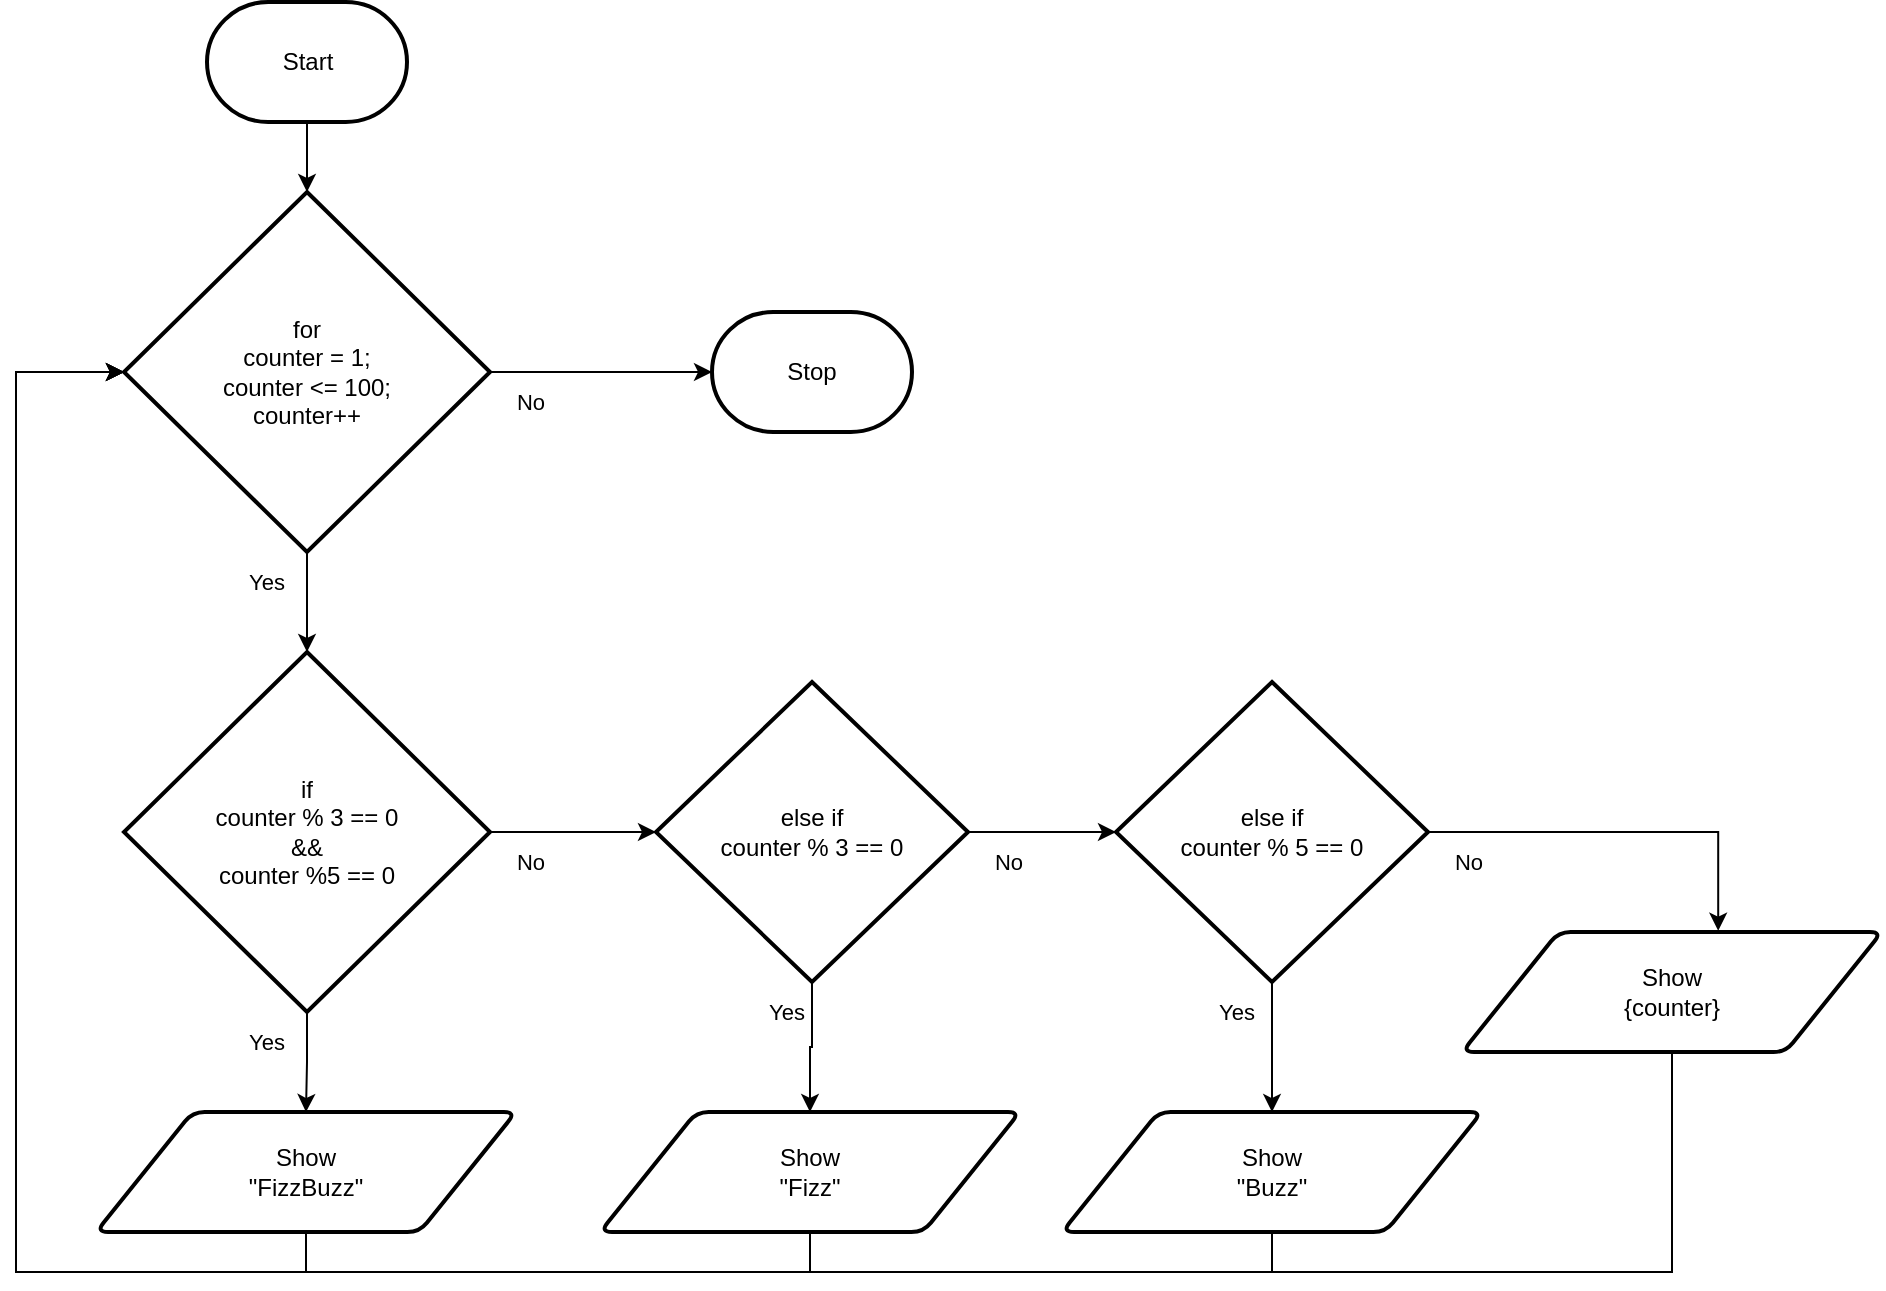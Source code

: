 <mxfile>
    <diagram id="XHk-bZ8t28PDqSV33KaL" name="Page-1">
        <mxGraphModel dx="1210" dy="660" grid="1" gridSize="10" guides="1" tooltips="1" connect="1" arrows="1" fold="1" page="1" pageScale="1" pageWidth="850" pageHeight="1100" math="0" shadow="0">
            <root>
                <mxCell id="0"/>
                <mxCell id="1" parent="0"/>
                <mxCell id="102" style="edgeStyle=none;html=1;" edge="1" parent="1" source="57" target="70">
                    <mxGeometry relative="1" as="geometry"/>
                </mxCell>
                <mxCell id="57" value="Start" style="strokeWidth=2;html=1;shape=mxgraph.flowchart.terminator;whiteSpace=wrap;" parent="1" vertex="1">
                    <mxGeometry x="375.5" y="245" width="100" height="60" as="geometry"/>
                </mxCell>
                <mxCell id="68" value="Stop" style="strokeWidth=2;html=1;shape=mxgraph.flowchart.terminator;whiteSpace=wrap;" parent="1" vertex="1">
                    <mxGeometry x="628" y="400" width="100" height="60" as="geometry"/>
                </mxCell>
                <mxCell id="103" style="edgeStyle=none;html=1;entryX=0.5;entryY=0;entryDx=0;entryDy=0;entryPerimeter=0;" edge="1" parent="1" source="70" target="96">
                    <mxGeometry relative="1" as="geometry"/>
                </mxCell>
                <mxCell id="110" style="edgeStyle=orthogonalEdgeStyle;shape=connector;rounded=0;html=1;entryX=0;entryY=0.5;entryDx=0;entryDy=0;entryPerimeter=0;labelBackgroundColor=default;strokeColor=default;fontFamily=Helvetica;fontSize=11;fontColor=default;endArrow=classic;" edge="1" parent="1" source="70" target="68">
                    <mxGeometry relative="1" as="geometry"/>
                </mxCell>
                <mxCell id="70" value="for&lt;br&gt;counter = 1;&lt;br&gt;counter &amp;lt;= 100;&lt;br&gt;counter++" style="strokeWidth=2;html=1;shape=mxgraph.flowchart.decision;whiteSpace=wrap;" parent="1" vertex="1">
                    <mxGeometry x="334" y="340" width="183" height="180" as="geometry"/>
                </mxCell>
                <mxCell id="120" style="edgeStyle=orthogonalEdgeStyle;shape=connector;rounded=0;html=1;entryX=0;entryY=0.5;entryDx=0;entryDy=0;entryPerimeter=0;labelBackgroundColor=default;strokeColor=default;fontFamily=Helvetica;fontSize=11;fontColor=default;endArrow=classic;" edge="1" parent="1" source="71" target="70">
                    <mxGeometry relative="1" as="geometry">
                        <Array as="points">
                            <mxPoint x="425" y="880"/>
                            <mxPoint x="280" y="880"/>
                            <mxPoint x="280" y="430"/>
                        </Array>
                    </mxGeometry>
                </mxCell>
                <mxCell id="71" value="Show&lt;br&gt;&quot;FizzBuzz&quot;" style="shape=parallelogram;html=1;strokeWidth=2;perimeter=parallelogramPerimeter;whiteSpace=wrap;rounded=1;arcSize=12;size=0.23;" parent="1" vertex="1">
                    <mxGeometry x="320" y="800" width="210" height="60" as="geometry"/>
                </mxCell>
                <mxCell id="79" value="Yes" style="text;html=1;align=center;verticalAlign=middle;resizable=0;points=[];autosize=1;strokeColor=none;fillColor=none;fontSize=11;fontFamily=Helvetica;fontColor=default;" parent="1" vertex="1">
                    <mxGeometry x="385" y="520" width="40" height="30" as="geometry"/>
                </mxCell>
                <mxCell id="80" value="No" style="text;html=1;align=center;verticalAlign=middle;resizable=0;points=[];autosize=1;strokeColor=none;fillColor=none;fontSize=11;fontFamily=Helvetica;fontColor=default;" parent="1" vertex="1">
                    <mxGeometry x="517" y="430" width="40" height="30" as="geometry"/>
                </mxCell>
                <mxCell id="104" style="edgeStyle=none;html=1;entryX=0;entryY=0.5;entryDx=0;entryDy=0;entryPerimeter=0;" edge="1" parent="1" source="96" target="98">
                    <mxGeometry relative="1" as="geometry"/>
                </mxCell>
                <mxCell id="109" style="edgeStyle=orthogonalEdgeStyle;shape=connector;rounded=0;html=1;labelBackgroundColor=default;strokeColor=default;fontFamily=Helvetica;fontSize=11;fontColor=default;endArrow=classic;" edge="1" parent="1" source="96" target="71">
                    <mxGeometry relative="1" as="geometry"/>
                </mxCell>
                <mxCell id="96" value="if&lt;br&gt;counter % 3 == 0&lt;br&gt;&amp;amp;&amp;amp;&lt;br&gt;counter %5 == 0" style="strokeWidth=2;html=1;shape=mxgraph.flowchart.decision;whiteSpace=wrap;" parent="1" vertex="1">
                    <mxGeometry x="334" y="570" width="183" height="180" as="geometry"/>
                </mxCell>
                <mxCell id="121" style="edgeStyle=orthogonalEdgeStyle;shape=connector;rounded=0;html=1;entryX=0;entryY=0.5;entryDx=0;entryDy=0;entryPerimeter=0;labelBackgroundColor=default;strokeColor=default;fontFamily=Helvetica;fontSize=11;fontColor=default;endArrow=classic;" edge="1" parent="1" source="97" target="70">
                    <mxGeometry relative="1" as="geometry">
                        <Array as="points">
                            <mxPoint x="677" y="880"/>
                            <mxPoint x="280" y="880"/>
                            <mxPoint x="280" y="430"/>
                        </Array>
                    </mxGeometry>
                </mxCell>
                <mxCell id="97" value="Show&lt;br&gt;&quot;Fizz&quot;" style="shape=parallelogram;html=1;strokeWidth=2;perimeter=parallelogramPerimeter;whiteSpace=wrap;rounded=1;arcSize=12;size=0.23;" parent="1" vertex="1">
                    <mxGeometry x="572" y="800" width="210" height="60" as="geometry"/>
                </mxCell>
                <mxCell id="105" style="edgeStyle=none;html=1;entryX=0;entryY=0.5;entryDx=0;entryDy=0;entryPerimeter=0;" edge="1" parent="1" source="98" target="100">
                    <mxGeometry relative="1" as="geometry"/>
                </mxCell>
                <mxCell id="108" style="edgeStyle=orthogonalEdgeStyle;shape=connector;rounded=0;html=1;labelBackgroundColor=default;strokeColor=default;fontFamily=Helvetica;fontSize=11;fontColor=default;endArrow=classic;" edge="1" parent="1" source="98" target="97">
                    <mxGeometry relative="1" as="geometry"/>
                </mxCell>
                <mxCell id="98" value="else if&lt;br&gt;counter % 3 == 0" style="strokeWidth=2;html=1;shape=mxgraph.flowchart.decision;whiteSpace=wrap;" parent="1" vertex="1">
                    <mxGeometry x="600" y="585" width="156" height="150" as="geometry"/>
                </mxCell>
                <mxCell id="122" style="edgeStyle=orthogonalEdgeStyle;shape=connector;rounded=0;html=1;entryX=0;entryY=0.5;entryDx=0;entryDy=0;entryPerimeter=0;labelBackgroundColor=default;strokeColor=default;fontFamily=Helvetica;fontSize=11;fontColor=default;endArrow=classic;" edge="1" parent="1" source="99" target="70">
                    <mxGeometry relative="1" as="geometry">
                        <Array as="points">
                            <mxPoint x="908" y="880"/>
                            <mxPoint x="280" y="880"/>
                            <mxPoint x="280" y="430"/>
                        </Array>
                    </mxGeometry>
                </mxCell>
                <mxCell id="99" value="Show&lt;br&gt;&quot;Buzz&quot;" style="shape=parallelogram;html=1;strokeWidth=2;perimeter=parallelogramPerimeter;whiteSpace=wrap;rounded=1;arcSize=12;size=0.23;" parent="1" vertex="1">
                    <mxGeometry x="803" y="800" width="210" height="60" as="geometry"/>
                </mxCell>
                <mxCell id="106" style="edgeStyle=orthogonalEdgeStyle;html=1;entryX=0.61;entryY=-0.011;entryDx=0;entryDy=0;entryPerimeter=0;rounded=0;" edge="1" parent="1" source="100" target="101">
                    <mxGeometry relative="1" as="geometry"/>
                </mxCell>
                <mxCell id="115" style="edgeStyle=orthogonalEdgeStyle;shape=connector;rounded=0;html=1;labelBackgroundColor=default;strokeColor=default;fontFamily=Helvetica;fontSize=11;fontColor=default;endArrow=classic;" edge="1" parent="1" source="100" target="99">
                    <mxGeometry relative="1" as="geometry"/>
                </mxCell>
                <mxCell id="100" value="else if&lt;br&gt;counter % 5 == 0" style="strokeWidth=2;html=1;shape=mxgraph.flowchart.decision;whiteSpace=wrap;" parent="1" vertex="1">
                    <mxGeometry x="830" y="585" width="156" height="150" as="geometry"/>
                </mxCell>
                <mxCell id="123" style="edgeStyle=orthogonalEdgeStyle;shape=connector;rounded=0;html=1;entryX=0;entryY=0.5;entryDx=0;entryDy=0;entryPerimeter=0;labelBackgroundColor=default;strokeColor=default;fontFamily=Helvetica;fontSize=11;fontColor=default;endArrow=classic;" edge="1" parent="1" source="101" target="70">
                    <mxGeometry relative="1" as="geometry">
                        <Array as="points">
                            <mxPoint x="1108" y="880"/>
                            <mxPoint x="280" y="880"/>
                            <mxPoint x="280" y="430"/>
                        </Array>
                    </mxGeometry>
                </mxCell>
                <mxCell id="101" value="Show&lt;br&gt;{counter}" style="shape=parallelogram;html=1;strokeWidth=2;perimeter=parallelogramPerimeter;whiteSpace=wrap;rounded=1;arcSize=12;size=0.23;" parent="1" vertex="1">
                    <mxGeometry x="1003" y="710" width="210" height="60" as="geometry"/>
                </mxCell>
                <mxCell id="111" value="Yes" style="text;html=1;align=center;verticalAlign=middle;resizable=0;points=[];autosize=1;strokeColor=none;fillColor=none;fontSize=11;fontFamily=Helvetica;fontColor=default;" vertex="1" parent="1">
                    <mxGeometry x="385" y="750" width="40" height="30" as="geometry"/>
                </mxCell>
                <mxCell id="112" value="Yes" style="text;html=1;align=center;verticalAlign=middle;resizable=0;points=[];autosize=1;strokeColor=none;fillColor=none;fontSize=11;fontFamily=Helvetica;fontColor=default;" vertex="1" parent="1">
                    <mxGeometry x="645" y="735" width="40" height="30" as="geometry"/>
                </mxCell>
                <mxCell id="116" value="Yes" style="text;html=1;align=center;verticalAlign=middle;resizable=0;points=[];autosize=1;strokeColor=none;fillColor=none;fontSize=11;fontFamily=Helvetica;fontColor=default;" vertex="1" parent="1">
                    <mxGeometry x="870" y="735" width="40" height="30" as="geometry"/>
                </mxCell>
                <mxCell id="117" value="No" style="text;html=1;align=center;verticalAlign=middle;resizable=0;points=[];autosize=1;strokeColor=none;fillColor=none;fontSize=11;fontFamily=Helvetica;fontColor=default;" vertex="1" parent="1">
                    <mxGeometry x="986" y="660" width="40" height="30" as="geometry"/>
                </mxCell>
                <mxCell id="118" value="No" style="text;html=1;align=center;verticalAlign=middle;resizable=0;points=[];autosize=1;strokeColor=none;fillColor=none;fontSize=11;fontFamily=Helvetica;fontColor=default;" vertex="1" parent="1">
                    <mxGeometry x="756" y="660" width="40" height="30" as="geometry"/>
                </mxCell>
                <mxCell id="119" value="No" style="text;html=1;align=center;verticalAlign=middle;resizable=0;points=[];autosize=1;strokeColor=none;fillColor=none;fontSize=11;fontFamily=Helvetica;fontColor=default;" vertex="1" parent="1">
                    <mxGeometry x="517" y="660" width="40" height="30" as="geometry"/>
                </mxCell>
            </root>
        </mxGraphModel>
    </diagram>
</mxfile>